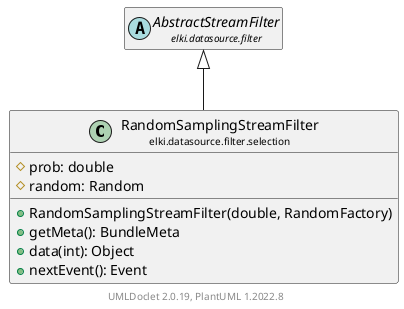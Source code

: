 @startuml
    remove .*\.(Instance|Par|Parameterizer|Factory)$
    set namespaceSeparator none
    hide empty fields
    hide empty methods

    class "<size:14>RandomSamplingStreamFilter\n<size:10>elki.datasource.filter.selection" as elki.datasource.filter.selection.RandomSamplingStreamFilter [[RandomSamplingStreamFilter.html]] {
        #prob: double
        #random: Random
        +RandomSamplingStreamFilter(double, RandomFactory)
        +getMeta(): BundleMeta
        +data(int): Object
        +nextEvent(): Event
    }

    abstract class "<size:14>AbstractStreamFilter\n<size:10>elki.datasource.filter" as elki.datasource.filter.AbstractStreamFilter [[../AbstractStreamFilter.html]]
    class "<size:14>RandomSamplingStreamFilter.Par\n<size:10>elki.datasource.filter.selection" as elki.datasource.filter.selection.RandomSamplingStreamFilter.Par [[RandomSamplingStreamFilter.Par.html]]

    elki.datasource.filter.AbstractStreamFilter <|-- elki.datasource.filter.selection.RandomSamplingStreamFilter
    elki.datasource.filter.selection.RandomSamplingStreamFilter +-- elki.datasource.filter.selection.RandomSamplingStreamFilter.Par

    center footer UMLDoclet 2.0.19, PlantUML 1.2022.8
@enduml
